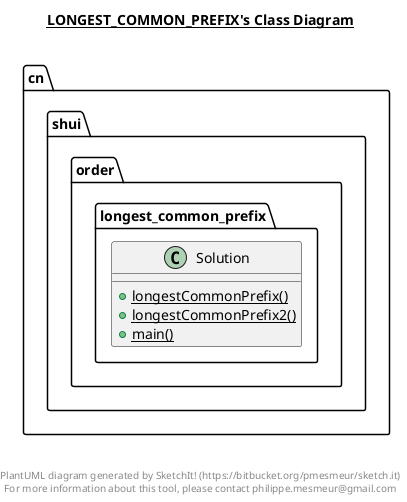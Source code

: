 @startuml

title __LONGEST_COMMON_PREFIX's Class Diagram__\n

  namespace cn.shui.order {
    namespace longest_common_prefix {
      class cn.shui.order.longest_common_prefix.Solution {
          {static} + longestCommonPrefix()
          {static} + longestCommonPrefix2()
          {static} + main()
      }
    }
  }
  



right footer


PlantUML diagram generated by SketchIt! (https://bitbucket.org/pmesmeur/sketch.it)
For more information about this tool, please contact philippe.mesmeur@gmail.com
endfooter

@enduml
